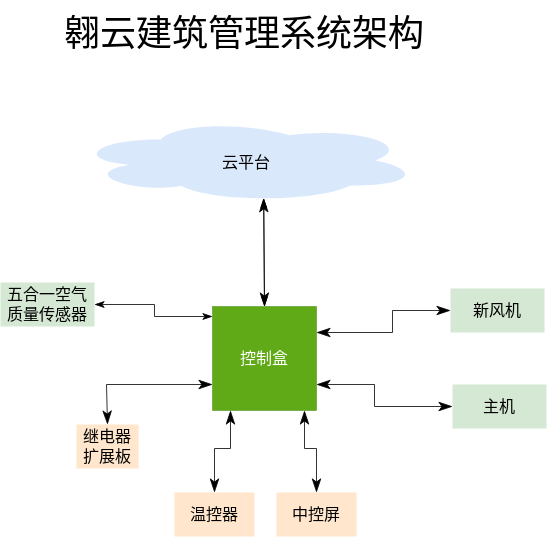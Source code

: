 <mxfile version="16.2.1" type="github">
  <diagram id="3Hm0JLvPGilfro1tMs9H" name="第 1 页">
    <mxGraphModel dx="825" dy="428" grid="1" gridSize="1" guides="1" tooltips="1" connect="1" arrows="1" fold="1" page="1" pageScale="1" pageWidth="827" pageHeight="1169" math="0" shadow="0">
      <root>
        <mxCell id="0" />
        <mxCell id="1" parent="0" />
        <mxCell id="ORPNP92_De-O0Tzvcrj4-1" value="&lt;div style=&quot;font-size: 8px;&quot;&gt;控制盒&lt;/div&gt;" style="whiteSpace=wrap;html=1;aspect=fixed;strokeWidth=0.2;fontSize=8;fillColor=#60a917;fontColor=#ffffff;strokeColor=#2D7600;" parent="1" vertex="1">
          <mxGeometry x="352" y="343" width="52" height="52" as="geometry" />
        </mxCell>
        <mxCell id="ORPNP92_De-O0Tzvcrj4-14" value="&lt;div&gt;温控器&lt;/div&gt;" style="rounded=0;whiteSpace=wrap;html=1;strokeWidth=0.2;fontSize=8;fillColor=#ffe6cc;strokeColor=none;" parent="1" vertex="1">
          <mxGeometry x="333" y="436" width="40" height="22" as="geometry" />
        </mxCell>
        <mxCell id="ORPNP92_De-O0Tzvcrj4-17" value="&lt;div style=&quot;font-size: 8px&quot;&gt;新风机&lt;/div&gt;" style="rounded=0;whiteSpace=wrap;html=1;strokeWidth=0.2;fontSize=8;fillColor=#d5e8d4;strokeColor=none;" parent="1" vertex="1">
          <mxGeometry x="471" y="334" width="47" height="22" as="geometry" />
        </mxCell>
        <mxCell id="ORPNP92_De-O0Tzvcrj4-31" value="&lt;div style=&quot;font-size: 8px&quot;&gt;主机&lt;/div&gt;" style="rounded=0;whiteSpace=wrap;html=1;strokeWidth=0.2;fontSize=8;fillColor=#d5e8d4;strokeColor=none;" parent="1" vertex="1">
          <mxGeometry x="472" y="382" width="47" height="22" as="geometry" />
        </mxCell>
        <mxCell id="ORPNP92_De-O0Tzvcrj4-32" value="五合一空气质量传感器" style="rounded=0;whiteSpace=wrap;html=1;strokeWidth=0.2;fontSize=8;fillColor=#d5e8d4;strokeColor=none;" parent="1" vertex="1">
          <mxGeometry x="246" y="331" width="47" height="22" as="geometry" />
        </mxCell>
        <mxCell id="ORPNP92_De-O0Tzvcrj4-33" value="&lt;div&gt;&lt;font style=&quot;font-size: 8px&quot;&gt;云平台&lt;/font&gt;&lt;/div&gt;" style="ellipse;shape=cloud;whiteSpace=wrap;html=1;strokeWidth=0.2;fillColor=#dae8fc;strokeColor=none;" parent="1" vertex="1">
          <mxGeometry x="283" y="249" width="172" height="42" as="geometry" />
        </mxCell>
        <mxCell id="ORPNP92_De-O0Tzvcrj4-36" value="" style="endArrow=classicThin;html=1;rounded=0;fontSize=8;exitX=0.5;exitY=0;exitDx=0;exitDy=0;entryX=0.5;entryY=1;entryDx=0;entryDy=0;startArrow=classicThin;startFill=1;endFill=1;strokeWidth=0.4;endSize=6;startSize=6;sourcePerimeterSpacing=0;" parent="1" source="ORPNP92_De-O0Tzvcrj4-14" edge="1">
          <mxGeometry width="50" height="50" relative="1" as="geometry">
            <mxPoint x="371" y="427.25" as="sourcePoint" />
            <mxPoint x="361" y="395" as="targetPoint" />
            <Array as="points">
              <mxPoint x="353" y="414" />
              <mxPoint x="361" y="414" />
            </Array>
          </mxGeometry>
        </mxCell>
        <mxCell id="ORPNP92_De-O0Tzvcrj4-37" value="" style="endArrow=classicThin;html=1;rounded=0;fontSize=8;entryX=0;entryY=0.5;entryDx=0;entryDy=0;exitX=1;exitY=0.75;exitDx=0;exitDy=0;startArrow=classicThin;startFill=1;endFill=1;strokeWidth=0.4;endSize=6;startSize=6;" parent="1" source="ORPNP92_De-O0Tzvcrj4-1" target="ORPNP92_De-O0Tzvcrj4-31" edge="1">
          <mxGeometry width="50" height="50" relative="1" as="geometry">
            <mxPoint x="416" y="392" as="sourcePoint" />
            <mxPoint x="465" y="413" as="targetPoint" />
            <Array as="points">
              <mxPoint x="433" y="382" />
              <mxPoint x="433" y="393" />
            </Array>
          </mxGeometry>
        </mxCell>
        <mxCell id="ORPNP92_De-O0Tzvcrj4-38" value="" style="endArrow=classicThin;html=1;rounded=0;fontSize=8;exitX=1;exitY=0.25;exitDx=0;exitDy=0;entryX=0;entryY=0.5;entryDx=0;entryDy=0;startArrow=classicThin;startFill=1;endFill=1;strokeWidth=0.4;" parent="1" source="ORPNP92_De-O0Tzvcrj4-1" target="ORPNP92_De-O0Tzvcrj4-17" edge="1">
          <mxGeometry width="50" height="50" relative="1" as="geometry">
            <mxPoint x="436" y="368.25" as="sourcePoint" />
            <mxPoint x="478" y="358" as="targetPoint" />
            <Array as="points">
              <mxPoint x="442" y="356" />
              <mxPoint x="442" y="345" />
            </Array>
          </mxGeometry>
        </mxCell>
        <mxCell id="ORPNP92_De-O0Tzvcrj4-39" value="" style="endArrow=classicThin;html=1;rounded=0;fontSize=8;exitX=0.5;exitY=0;exitDx=0;exitDy=0;entryX=0.55;entryY=0.95;entryDx=0;entryDy=0;entryPerimeter=0;startArrow=classicThin;startFill=1;endFill=1;strokeWidth=0.4;" parent="1" source="ORPNP92_De-O0Tzvcrj4-1" target="ORPNP92_De-O0Tzvcrj4-33" edge="1">
          <mxGeometry width="50" height="50" relative="1" as="geometry">
            <mxPoint x="333" y="318.25" as="sourcePoint" />
            <mxPoint x="382" y="320" as="targetPoint" />
          </mxGeometry>
        </mxCell>
        <mxCell id="ORPNP92_De-O0Tzvcrj4-41" value="" style="endArrow=classicThin;html=1;rounded=0;fontSize=8;exitX=0.5;exitY=0;exitDx=0;exitDy=0;entryX=0.55;entryY=0.95;entryDx=0;entryDy=0;entryPerimeter=0;startArrow=classicThin;startFill=1;endFill=1;strokeWidth=0.4;endSize=4;startSize=4;" parent="1" edge="1">
          <mxGeometry width="50" height="50" relative="1" as="geometry">
            <mxPoint x="378" y="343" as="sourcePoint" />
            <mxPoint x="377.6" y="288.9" as="targetPoint" />
          </mxGeometry>
        </mxCell>
        <mxCell id="ORPNP92_De-O0Tzvcrj4-43" value="" style="endArrow=classicThin;html=1;rounded=0;fontSize=8;exitX=1;exitY=0.5;exitDx=0;exitDy=0;entryX=0;entryY=0.75;entryDx=0;entryDy=0;startArrow=classicThin;startFill=1;endFill=1;strokeWidth=0.4;endSize=4;startSize=4;" parent="1" edge="1" source="ORPNP92_De-O0Tzvcrj4-32">
          <mxGeometry width="50" height="50" relative="1" as="geometry">
            <mxPoint x="294" y="364" as="sourcePoint" />
            <mxPoint x="352" y="348" as="targetPoint" />
            <Array as="points">
              <mxPoint x="323" y="342" />
              <mxPoint x="323" y="348" />
            </Array>
          </mxGeometry>
        </mxCell>
        <mxCell id="MoPcRQuad2bP752K7JzV-1" value="中控屏" style="rounded=0;whiteSpace=wrap;html=1;strokeWidth=0.2;fontSize=8;fillColor=#ffe6cc;strokeColor=none;" vertex="1" parent="1">
          <mxGeometry x="384" y="436" width="40" height="22" as="geometry" />
        </mxCell>
        <mxCell id="MoPcRQuad2bP752K7JzV-2" value="" style="endArrow=classicThin;html=1;rounded=0;fontSize=8;exitX=0.5;exitY=0;exitDx=0;exitDy=0;entryX=0.5;entryY=1;entryDx=0;entryDy=0;startArrow=classicThin;startFill=1;endFill=1;strokeWidth=0.4;endSize=6;startSize=6;sourcePerimeterSpacing=0;" edge="1" parent="1" source="MoPcRQuad2bP752K7JzV-1">
          <mxGeometry width="50" height="50" relative="1" as="geometry">
            <mxPoint x="408" y="427.25" as="sourcePoint" />
            <mxPoint x="398" y="395" as="targetPoint" />
            <Array as="points">
              <mxPoint x="404" y="414" />
              <mxPoint x="398" y="414" />
            </Array>
          </mxGeometry>
        </mxCell>
        <mxCell id="MoPcRQuad2bP752K7JzV-3" value="继电器扩展板" style="rounded=0;whiteSpace=wrap;html=1;strokeWidth=0.2;fontSize=8;fillColor=#ffe6cc;strokeColor=none;" vertex="1" parent="1">
          <mxGeometry x="284" y="402" width="31" height="22" as="geometry" />
        </mxCell>
        <mxCell id="MoPcRQuad2bP752K7JzV-5" value="" style="endArrow=classicThin;startArrow=classicThin;html=1;rounded=0;entryX=0;entryY=0.75;entryDx=0;entryDy=0;exitX=0.5;exitY=0;exitDx=0;exitDy=0;fontSize=8;startFill=1;endFill=1;strokeWidth=0.4;" edge="1" parent="1" source="MoPcRQuad2bP752K7JzV-3" target="ORPNP92_De-O0Tzvcrj4-1">
          <mxGeometry width="50" height="50" relative="1" as="geometry">
            <mxPoint x="281" y="415" as="sourcePoint" />
            <mxPoint x="351" y="381" as="targetPoint" />
            <Array as="points">
              <mxPoint x="299" y="382" />
            </Array>
          </mxGeometry>
        </mxCell>
        <mxCell id="MoPcRQuad2bP752K7JzV-6" value="&lt;div&gt;&lt;font style=&quot;font-size: 18px&quot;&gt;翱云建筑管理系统架构&lt;/font&gt;&lt;/div&gt;" style="text;whiteSpace=wrap;html=1;" vertex="1" parent="1">
          <mxGeometry x="276" y="190" width="204" height="20" as="geometry" />
        </mxCell>
      </root>
    </mxGraphModel>
  </diagram>
</mxfile>
